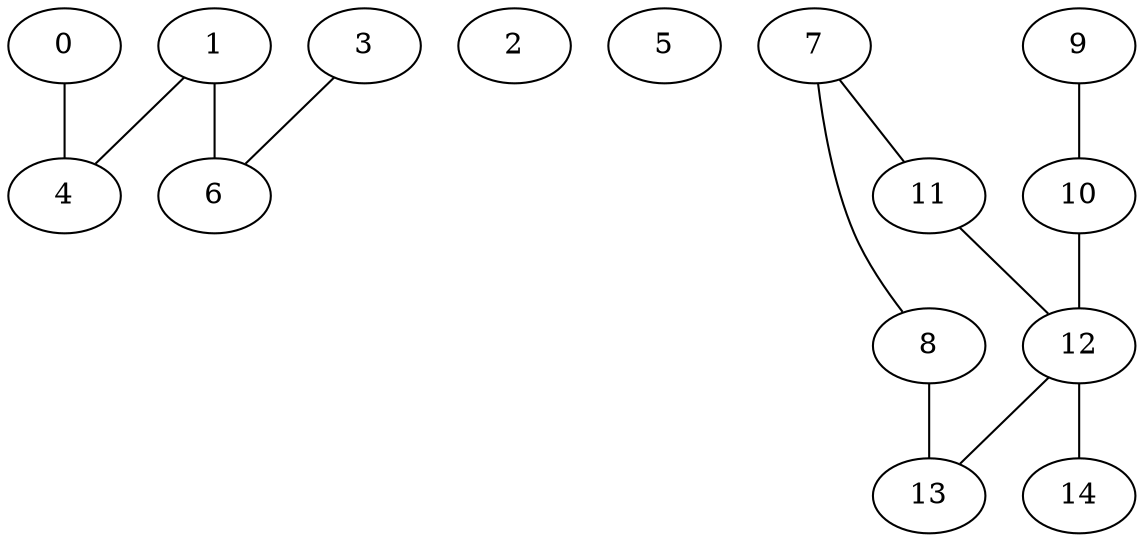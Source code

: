 strict graph {
0;
1;
2;
3;
4;
5;
6;
7;
8;
9;
10;
11;
12;
13;
14;
0 -- 4 [weight=7];
1 -- 4 [weight=8];
1 -- 6 [weight=7];
3 -- 6 [weight=4];
7 -- 8 [weight=2];
7 -- 11 [weight=1];
8 -- 13 [weight=8];
9 -- 10 [weight=10];
10 -- 12 [weight=4];
11 -- 12 [weight=1];
12 -- 13 [weight=10];
12 -- 14 [weight=5];
}
